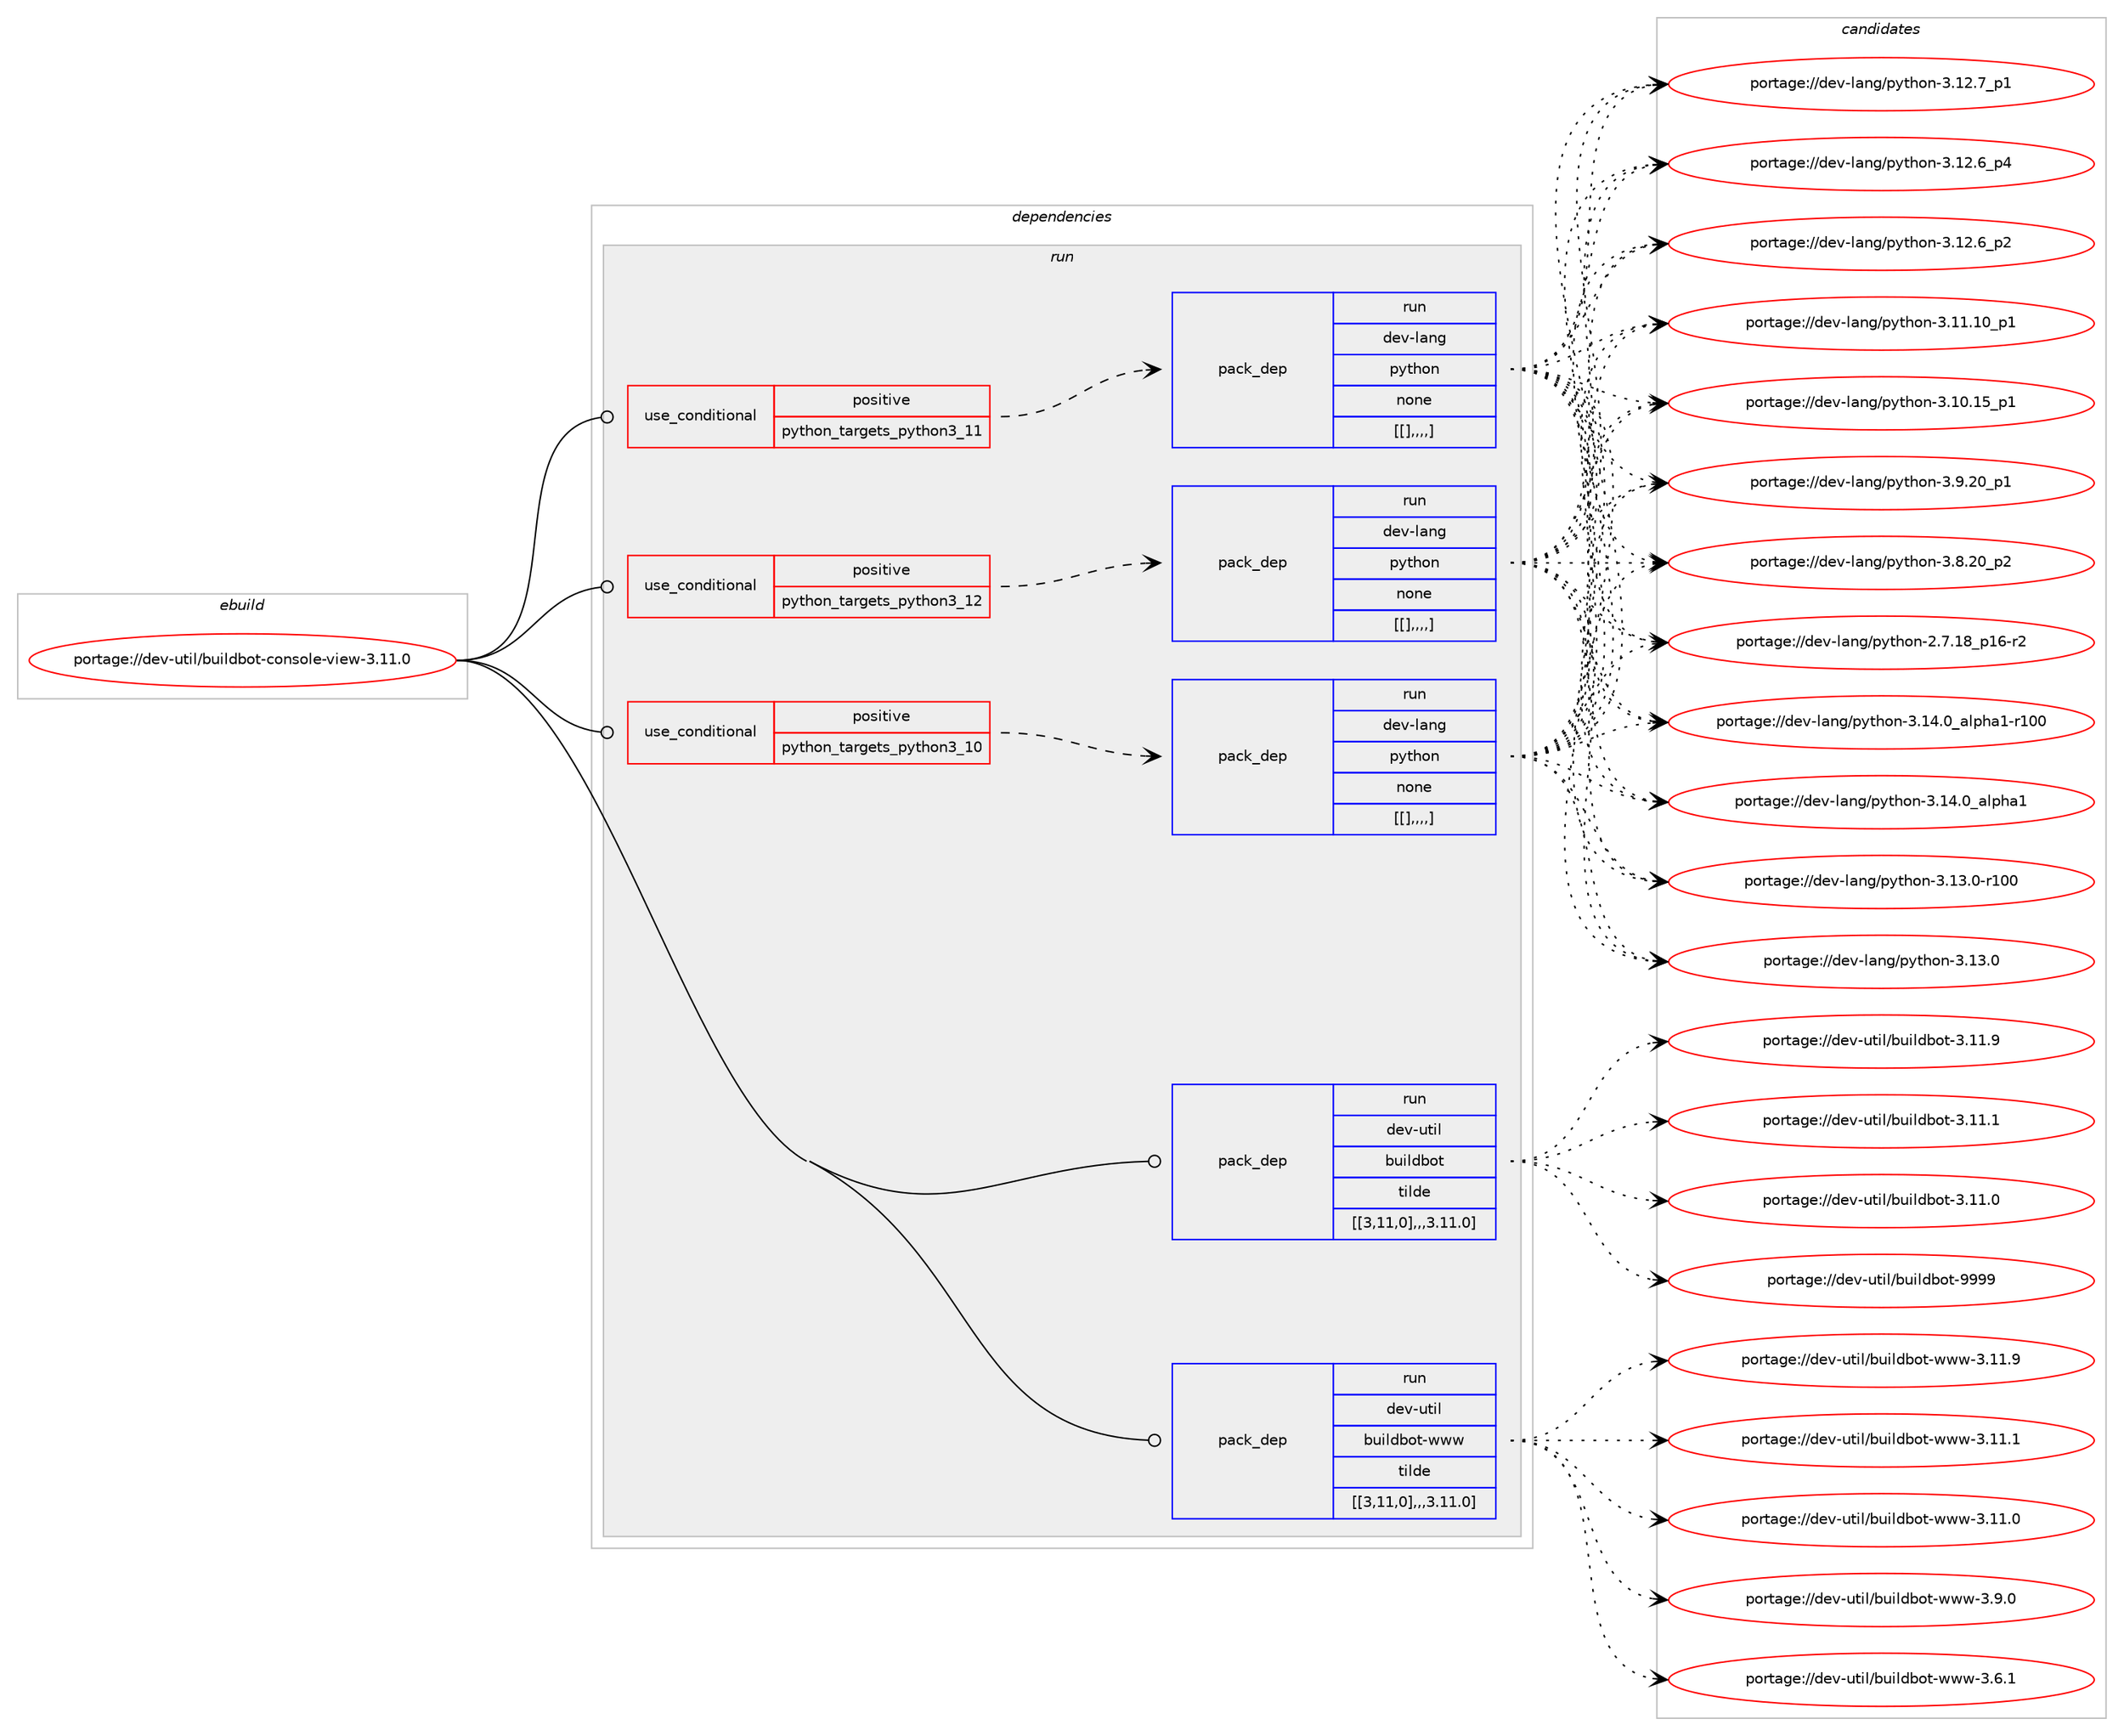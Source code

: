 digraph prolog {

# *************
# Graph options
# *************

newrank=true;
concentrate=true;
compound=true;
graph [rankdir=LR,fontname=Helvetica,fontsize=10,ranksep=1.5];#, ranksep=2.5, nodesep=0.2];
edge  [arrowhead=vee];
node  [fontname=Helvetica,fontsize=10];

# **********
# The ebuild
# **********

subgraph cluster_leftcol {
color=gray;
label=<<i>ebuild</i>>;
id [label="portage://dev-util/buildbot-console-view-3.11.0", color=red, width=4, href="../dev-util/buildbot-console-view-3.11.0.svg"];
}

# ****************
# The dependencies
# ****************

subgraph cluster_midcol {
color=gray;
label=<<i>dependencies</i>>;
subgraph cluster_compile {
fillcolor="#eeeeee";
style=filled;
label=<<i>compile</i>>;
}
subgraph cluster_compileandrun {
fillcolor="#eeeeee";
style=filled;
label=<<i>compile and run</i>>;
}
subgraph cluster_run {
fillcolor="#eeeeee";
style=filled;
label=<<i>run</i>>;
subgraph cond64193 {
dependency223606 [label=<<TABLE BORDER="0" CELLBORDER="1" CELLSPACING="0" CELLPADDING="4"><TR><TD ROWSPAN="3" CELLPADDING="10">use_conditional</TD></TR><TR><TD>positive</TD></TR><TR><TD>python_targets_python3_10</TD></TR></TABLE>>, shape=none, color=red];
subgraph pack157906 {
dependency223617 [label=<<TABLE BORDER="0" CELLBORDER="1" CELLSPACING="0" CELLPADDING="4" WIDTH="220"><TR><TD ROWSPAN="6" CELLPADDING="30">pack_dep</TD></TR><TR><TD WIDTH="110">run</TD></TR><TR><TD>dev-lang</TD></TR><TR><TD>python</TD></TR><TR><TD>none</TD></TR><TR><TD>[[],,,,]</TD></TR></TABLE>>, shape=none, color=blue];
}
dependency223606:e -> dependency223617:w [weight=20,style="dashed",arrowhead="vee"];
}
id:e -> dependency223606:w [weight=20,style="solid",arrowhead="odot"];
subgraph cond64202 {
dependency223630 [label=<<TABLE BORDER="0" CELLBORDER="1" CELLSPACING="0" CELLPADDING="4"><TR><TD ROWSPAN="3" CELLPADDING="10">use_conditional</TD></TR><TR><TD>positive</TD></TR><TR><TD>python_targets_python3_11</TD></TR></TABLE>>, shape=none, color=red];
subgraph pack157919 {
dependency223634 [label=<<TABLE BORDER="0" CELLBORDER="1" CELLSPACING="0" CELLPADDING="4" WIDTH="220"><TR><TD ROWSPAN="6" CELLPADDING="30">pack_dep</TD></TR><TR><TD WIDTH="110">run</TD></TR><TR><TD>dev-lang</TD></TR><TR><TD>python</TD></TR><TR><TD>none</TD></TR><TR><TD>[[],,,,]</TD></TR></TABLE>>, shape=none, color=blue];
}
dependency223630:e -> dependency223634:w [weight=20,style="dashed",arrowhead="vee"];
}
id:e -> dependency223630:w [weight=20,style="solid",arrowhead="odot"];
subgraph cond64211 {
dependency223643 [label=<<TABLE BORDER="0" CELLBORDER="1" CELLSPACING="0" CELLPADDING="4"><TR><TD ROWSPAN="3" CELLPADDING="10">use_conditional</TD></TR><TR><TD>positive</TD></TR><TR><TD>python_targets_python3_12</TD></TR></TABLE>>, shape=none, color=red];
subgraph pack157924 {
dependency223649 [label=<<TABLE BORDER="0" CELLBORDER="1" CELLSPACING="0" CELLPADDING="4" WIDTH="220"><TR><TD ROWSPAN="6" CELLPADDING="30">pack_dep</TD></TR><TR><TD WIDTH="110">run</TD></TR><TR><TD>dev-lang</TD></TR><TR><TD>python</TD></TR><TR><TD>none</TD></TR><TR><TD>[[],,,,]</TD></TR></TABLE>>, shape=none, color=blue];
}
dependency223643:e -> dependency223649:w [weight=20,style="dashed",arrowhead="vee"];
}
id:e -> dependency223643:w [weight=20,style="solid",arrowhead="odot"];
subgraph pack157929 {
dependency223652 [label=<<TABLE BORDER="0" CELLBORDER="1" CELLSPACING="0" CELLPADDING="4" WIDTH="220"><TR><TD ROWSPAN="6" CELLPADDING="30">pack_dep</TD></TR><TR><TD WIDTH="110">run</TD></TR><TR><TD>dev-util</TD></TR><TR><TD>buildbot</TD></TR><TR><TD>tilde</TD></TR><TR><TD>[[3,11,0],,,3.11.0]</TD></TR></TABLE>>, shape=none, color=blue];
}
id:e -> dependency223652:w [weight=20,style="solid",arrowhead="odot"];
subgraph pack157932 {
dependency223654 [label=<<TABLE BORDER="0" CELLBORDER="1" CELLSPACING="0" CELLPADDING="4" WIDTH="220"><TR><TD ROWSPAN="6" CELLPADDING="30">pack_dep</TD></TR><TR><TD WIDTH="110">run</TD></TR><TR><TD>dev-util</TD></TR><TR><TD>buildbot-www</TD></TR><TR><TD>tilde</TD></TR><TR><TD>[[3,11,0],,,3.11.0]</TD></TR></TABLE>>, shape=none, color=blue];
}
id:e -> dependency223654:w [weight=20,style="solid",arrowhead="odot"];
}
}

# **************
# The candidates
# **************

subgraph cluster_choices {
rank=same;
color=gray;
label=<<i>candidates</i>>;

subgraph choice157817 {
color=black;
nodesep=1;
choice100101118451089711010347112121116104111110455146495246489597108112104974945114494848 [label="portage://dev-lang/python-3.14.0_alpha1-r100", color=red, width=4,href="../dev-lang/python-3.14.0_alpha1-r100.svg"];
choice1001011184510897110103471121211161041111104551464952464895971081121049749 [label="portage://dev-lang/python-3.14.0_alpha1", color=red, width=4,href="../dev-lang/python-3.14.0_alpha1.svg"];
choice1001011184510897110103471121211161041111104551464951464845114494848 [label="portage://dev-lang/python-3.13.0-r100", color=red, width=4,href="../dev-lang/python-3.13.0-r100.svg"];
choice10010111845108971101034711212111610411111045514649514648 [label="portage://dev-lang/python-3.13.0", color=red, width=4,href="../dev-lang/python-3.13.0.svg"];
choice100101118451089711010347112121116104111110455146495046559511249 [label="portage://dev-lang/python-3.12.7_p1", color=red, width=4,href="../dev-lang/python-3.12.7_p1.svg"];
choice100101118451089711010347112121116104111110455146495046549511252 [label="portage://dev-lang/python-3.12.6_p4", color=red, width=4,href="../dev-lang/python-3.12.6_p4.svg"];
choice100101118451089711010347112121116104111110455146495046549511250 [label="portage://dev-lang/python-3.12.6_p2", color=red, width=4,href="../dev-lang/python-3.12.6_p2.svg"];
choice10010111845108971101034711212111610411111045514649494649489511249 [label="portage://dev-lang/python-3.11.10_p1", color=red, width=4,href="../dev-lang/python-3.11.10_p1.svg"];
choice10010111845108971101034711212111610411111045514649484649539511249 [label="portage://dev-lang/python-3.10.15_p1", color=red, width=4,href="../dev-lang/python-3.10.15_p1.svg"];
choice100101118451089711010347112121116104111110455146574650489511249 [label="portage://dev-lang/python-3.9.20_p1", color=red, width=4,href="../dev-lang/python-3.9.20_p1.svg"];
choice100101118451089711010347112121116104111110455146564650489511250 [label="portage://dev-lang/python-3.8.20_p2", color=red, width=4,href="../dev-lang/python-3.8.20_p2.svg"];
choice100101118451089711010347112121116104111110455046554649569511249544511450 [label="portage://dev-lang/python-2.7.18_p16-r2", color=red, width=4,href="../dev-lang/python-2.7.18_p16-r2.svg"];
dependency223617:e -> choice100101118451089711010347112121116104111110455146495246489597108112104974945114494848:w [style=dotted,weight="100"];
dependency223617:e -> choice1001011184510897110103471121211161041111104551464952464895971081121049749:w [style=dotted,weight="100"];
dependency223617:e -> choice1001011184510897110103471121211161041111104551464951464845114494848:w [style=dotted,weight="100"];
dependency223617:e -> choice10010111845108971101034711212111610411111045514649514648:w [style=dotted,weight="100"];
dependency223617:e -> choice100101118451089711010347112121116104111110455146495046559511249:w [style=dotted,weight="100"];
dependency223617:e -> choice100101118451089711010347112121116104111110455146495046549511252:w [style=dotted,weight="100"];
dependency223617:e -> choice100101118451089711010347112121116104111110455146495046549511250:w [style=dotted,weight="100"];
dependency223617:e -> choice10010111845108971101034711212111610411111045514649494649489511249:w [style=dotted,weight="100"];
dependency223617:e -> choice10010111845108971101034711212111610411111045514649484649539511249:w [style=dotted,weight="100"];
dependency223617:e -> choice100101118451089711010347112121116104111110455146574650489511249:w [style=dotted,weight="100"];
dependency223617:e -> choice100101118451089711010347112121116104111110455146564650489511250:w [style=dotted,weight="100"];
dependency223617:e -> choice100101118451089711010347112121116104111110455046554649569511249544511450:w [style=dotted,weight="100"];
}
subgraph choice157824 {
color=black;
nodesep=1;
choice100101118451089711010347112121116104111110455146495246489597108112104974945114494848 [label="portage://dev-lang/python-3.14.0_alpha1-r100", color=red, width=4,href="../dev-lang/python-3.14.0_alpha1-r100.svg"];
choice1001011184510897110103471121211161041111104551464952464895971081121049749 [label="portage://dev-lang/python-3.14.0_alpha1", color=red, width=4,href="../dev-lang/python-3.14.0_alpha1.svg"];
choice1001011184510897110103471121211161041111104551464951464845114494848 [label="portage://dev-lang/python-3.13.0-r100", color=red, width=4,href="../dev-lang/python-3.13.0-r100.svg"];
choice10010111845108971101034711212111610411111045514649514648 [label="portage://dev-lang/python-3.13.0", color=red, width=4,href="../dev-lang/python-3.13.0.svg"];
choice100101118451089711010347112121116104111110455146495046559511249 [label="portage://dev-lang/python-3.12.7_p1", color=red, width=4,href="../dev-lang/python-3.12.7_p1.svg"];
choice100101118451089711010347112121116104111110455146495046549511252 [label="portage://dev-lang/python-3.12.6_p4", color=red, width=4,href="../dev-lang/python-3.12.6_p4.svg"];
choice100101118451089711010347112121116104111110455146495046549511250 [label="portage://dev-lang/python-3.12.6_p2", color=red, width=4,href="../dev-lang/python-3.12.6_p2.svg"];
choice10010111845108971101034711212111610411111045514649494649489511249 [label="portage://dev-lang/python-3.11.10_p1", color=red, width=4,href="../dev-lang/python-3.11.10_p1.svg"];
choice10010111845108971101034711212111610411111045514649484649539511249 [label="portage://dev-lang/python-3.10.15_p1", color=red, width=4,href="../dev-lang/python-3.10.15_p1.svg"];
choice100101118451089711010347112121116104111110455146574650489511249 [label="portage://dev-lang/python-3.9.20_p1", color=red, width=4,href="../dev-lang/python-3.9.20_p1.svg"];
choice100101118451089711010347112121116104111110455146564650489511250 [label="portage://dev-lang/python-3.8.20_p2", color=red, width=4,href="../dev-lang/python-3.8.20_p2.svg"];
choice100101118451089711010347112121116104111110455046554649569511249544511450 [label="portage://dev-lang/python-2.7.18_p16-r2", color=red, width=4,href="../dev-lang/python-2.7.18_p16-r2.svg"];
dependency223634:e -> choice100101118451089711010347112121116104111110455146495246489597108112104974945114494848:w [style=dotted,weight="100"];
dependency223634:e -> choice1001011184510897110103471121211161041111104551464952464895971081121049749:w [style=dotted,weight="100"];
dependency223634:e -> choice1001011184510897110103471121211161041111104551464951464845114494848:w [style=dotted,weight="100"];
dependency223634:e -> choice10010111845108971101034711212111610411111045514649514648:w [style=dotted,weight="100"];
dependency223634:e -> choice100101118451089711010347112121116104111110455146495046559511249:w [style=dotted,weight="100"];
dependency223634:e -> choice100101118451089711010347112121116104111110455146495046549511252:w [style=dotted,weight="100"];
dependency223634:e -> choice100101118451089711010347112121116104111110455146495046549511250:w [style=dotted,weight="100"];
dependency223634:e -> choice10010111845108971101034711212111610411111045514649494649489511249:w [style=dotted,weight="100"];
dependency223634:e -> choice10010111845108971101034711212111610411111045514649484649539511249:w [style=dotted,weight="100"];
dependency223634:e -> choice100101118451089711010347112121116104111110455146574650489511249:w [style=dotted,weight="100"];
dependency223634:e -> choice100101118451089711010347112121116104111110455146564650489511250:w [style=dotted,weight="100"];
dependency223634:e -> choice100101118451089711010347112121116104111110455046554649569511249544511450:w [style=dotted,weight="100"];
}
subgraph choice157835 {
color=black;
nodesep=1;
choice100101118451089711010347112121116104111110455146495246489597108112104974945114494848 [label="portage://dev-lang/python-3.14.0_alpha1-r100", color=red, width=4,href="../dev-lang/python-3.14.0_alpha1-r100.svg"];
choice1001011184510897110103471121211161041111104551464952464895971081121049749 [label="portage://dev-lang/python-3.14.0_alpha1", color=red, width=4,href="../dev-lang/python-3.14.0_alpha1.svg"];
choice1001011184510897110103471121211161041111104551464951464845114494848 [label="portage://dev-lang/python-3.13.0-r100", color=red, width=4,href="../dev-lang/python-3.13.0-r100.svg"];
choice10010111845108971101034711212111610411111045514649514648 [label="portage://dev-lang/python-3.13.0", color=red, width=4,href="../dev-lang/python-3.13.0.svg"];
choice100101118451089711010347112121116104111110455146495046559511249 [label="portage://dev-lang/python-3.12.7_p1", color=red, width=4,href="../dev-lang/python-3.12.7_p1.svg"];
choice100101118451089711010347112121116104111110455146495046549511252 [label="portage://dev-lang/python-3.12.6_p4", color=red, width=4,href="../dev-lang/python-3.12.6_p4.svg"];
choice100101118451089711010347112121116104111110455146495046549511250 [label="portage://dev-lang/python-3.12.6_p2", color=red, width=4,href="../dev-lang/python-3.12.6_p2.svg"];
choice10010111845108971101034711212111610411111045514649494649489511249 [label="portage://dev-lang/python-3.11.10_p1", color=red, width=4,href="../dev-lang/python-3.11.10_p1.svg"];
choice10010111845108971101034711212111610411111045514649484649539511249 [label="portage://dev-lang/python-3.10.15_p1", color=red, width=4,href="../dev-lang/python-3.10.15_p1.svg"];
choice100101118451089711010347112121116104111110455146574650489511249 [label="portage://dev-lang/python-3.9.20_p1", color=red, width=4,href="../dev-lang/python-3.9.20_p1.svg"];
choice100101118451089711010347112121116104111110455146564650489511250 [label="portage://dev-lang/python-3.8.20_p2", color=red, width=4,href="../dev-lang/python-3.8.20_p2.svg"];
choice100101118451089711010347112121116104111110455046554649569511249544511450 [label="portage://dev-lang/python-2.7.18_p16-r2", color=red, width=4,href="../dev-lang/python-2.7.18_p16-r2.svg"];
dependency223649:e -> choice100101118451089711010347112121116104111110455146495246489597108112104974945114494848:w [style=dotted,weight="100"];
dependency223649:e -> choice1001011184510897110103471121211161041111104551464952464895971081121049749:w [style=dotted,weight="100"];
dependency223649:e -> choice1001011184510897110103471121211161041111104551464951464845114494848:w [style=dotted,weight="100"];
dependency223649:e -> choice10010111845108971101034711212111610411111045514649514648:w [style=dotted,weight="100"];
dependency223649:e -> choice100101118451089711010347112121116104111110455146495046559511249:w [style=dotted,weight="100"];
dependency223649:e -> choice100101118451089711010347112121116104111110455146495046549511252:w [style=dotted,weight="100"];
dependency223649:e -> choice100101118451089711010347112121116104111110455146495046549511250:w [style=dotted,weight="100"];
dependency223649:e -> choice10010111845108971101034711212111610411111045514649494649489511249:w [style=dotted,weight="100"];
dependency223649:e -> choice10010111845108971101034711212111610411111045514649484649539511249:w [style=dotted,weight="100"];
dependency223649:e -> choice100101118451089711010347112121116104111110455146574650489511249:w [style=dotted,weight="100"];
dependency223649:e -> choice100101118451089711010347112121116104111110455146564650489511250:w [style=dotted,weight="100"];
dependency223649:e -> choice100101118451089711010347112121116104111110455046554649569511249544511450:w [style=dotted,weight="100"];
}
subgraph choice157855 {
color=black;
nodesep=1;
choice100101118451171161051084798117105108100981111164557575757 [label="portage://dev-util/buildbot-9999", color=red, width=4,href="../dev-util/buildbot-9999.svg"];
choice1001011184511711610510847981171051081009811111645514649494657 [label="portage://dev-util/buildbot-3.11.9", color=red, width=4,href="../dev-util/buildbot-3.11.9.svg"];
choice1001011184511711610510847981171051081009811111645514649494649 [label="portage://dev-util/buildbot-3.11.1", color=red, width=4,href="../dev-util/buildbot-3.11.1.svg"];
choice1001011184511711610510847981171051081009811111645514649494648 [label="portage://dev-util/buildbot-3.11.0", color=red, width=4,href="../dev-util/buildbot-3.11.0.svg"];
dependency223652:e -> choice100101118451171161051084798117105108100981111164557575757:w [style=dotted,weight="100"];
dependency223652:e -> choice1001011184511711610510847981171051081009811111645514649494657:w [style=dotted,weight="100"];
dependency223652:e -> choice1001011184511711610510847981171051081009811111645514649494649:w [style=dotted,weight="100"];
dependency223652:e -> choice1001011184511711610510847981171051081009811111645514649494648:w [style=dotted,weight="100"];
}
subgraph choice157862 {
color=black;
nodesep=1;
choice100101118451171161051084798117105108100981111164511911911945514649494657 [label="portage://dev-util/buildbot-www-3.11.9", color=red, width=4,href="../dev-util/buildbot-www-3.11.9.svg"];
choice100101118451171161051084798117105108100981111164511911911945514649494649 [label="portage://dev-util/buildbot-www-3.11.1", color=red, width=4,href="../dev-util/buildbot-www-3.11.1.svg"];
choice100101118451171161051084798117105108100981111164511911911945514649494648 [label="portage://dev-util/buildbot-www-3.11.0", color=red, width=4,href="../dev-util/buildbot-www-3.11.0.svg"];
choice1001011184511711610510847981171051081009811111645119119119455146574648 [label="portage://dev-util/buildbot-www-3.9.0", color=red, width=4,href="../dev-util/buildbot-www-3.9.0.svg"];
choice1001011184511711610510847981171051081009811111645119119119455146544649 [label="portage://dev-util/buildbot-www-3.6.1", color=red, width=4,href="../dev-util/buildbot-www-3.6.1.svg"];
dependency223654:e -> choice100101118451171161051084798117105108100981111164511911911945514649494657:w [style=dotted,weight="100"];
dependency223654:e -> choice100101118451171161051084798117105108100981111164511911911945514649494649:w [style=dotted,weight="100"];
dependency223654:e -> choice100101118451171161051084798117105108100981111164511911911945514649494648:w [style=dotted,weight="100"];
dependency223654:e -> choice1001011184511711610510847981171051081009811111645119119119455146574648:w [style=dotted,weight="100"];
dependency223654:e -> choice1001011184511711610510847981171051081009811111645119119119455146544649:w [style=dotted,weight="100"];
}
}

}
